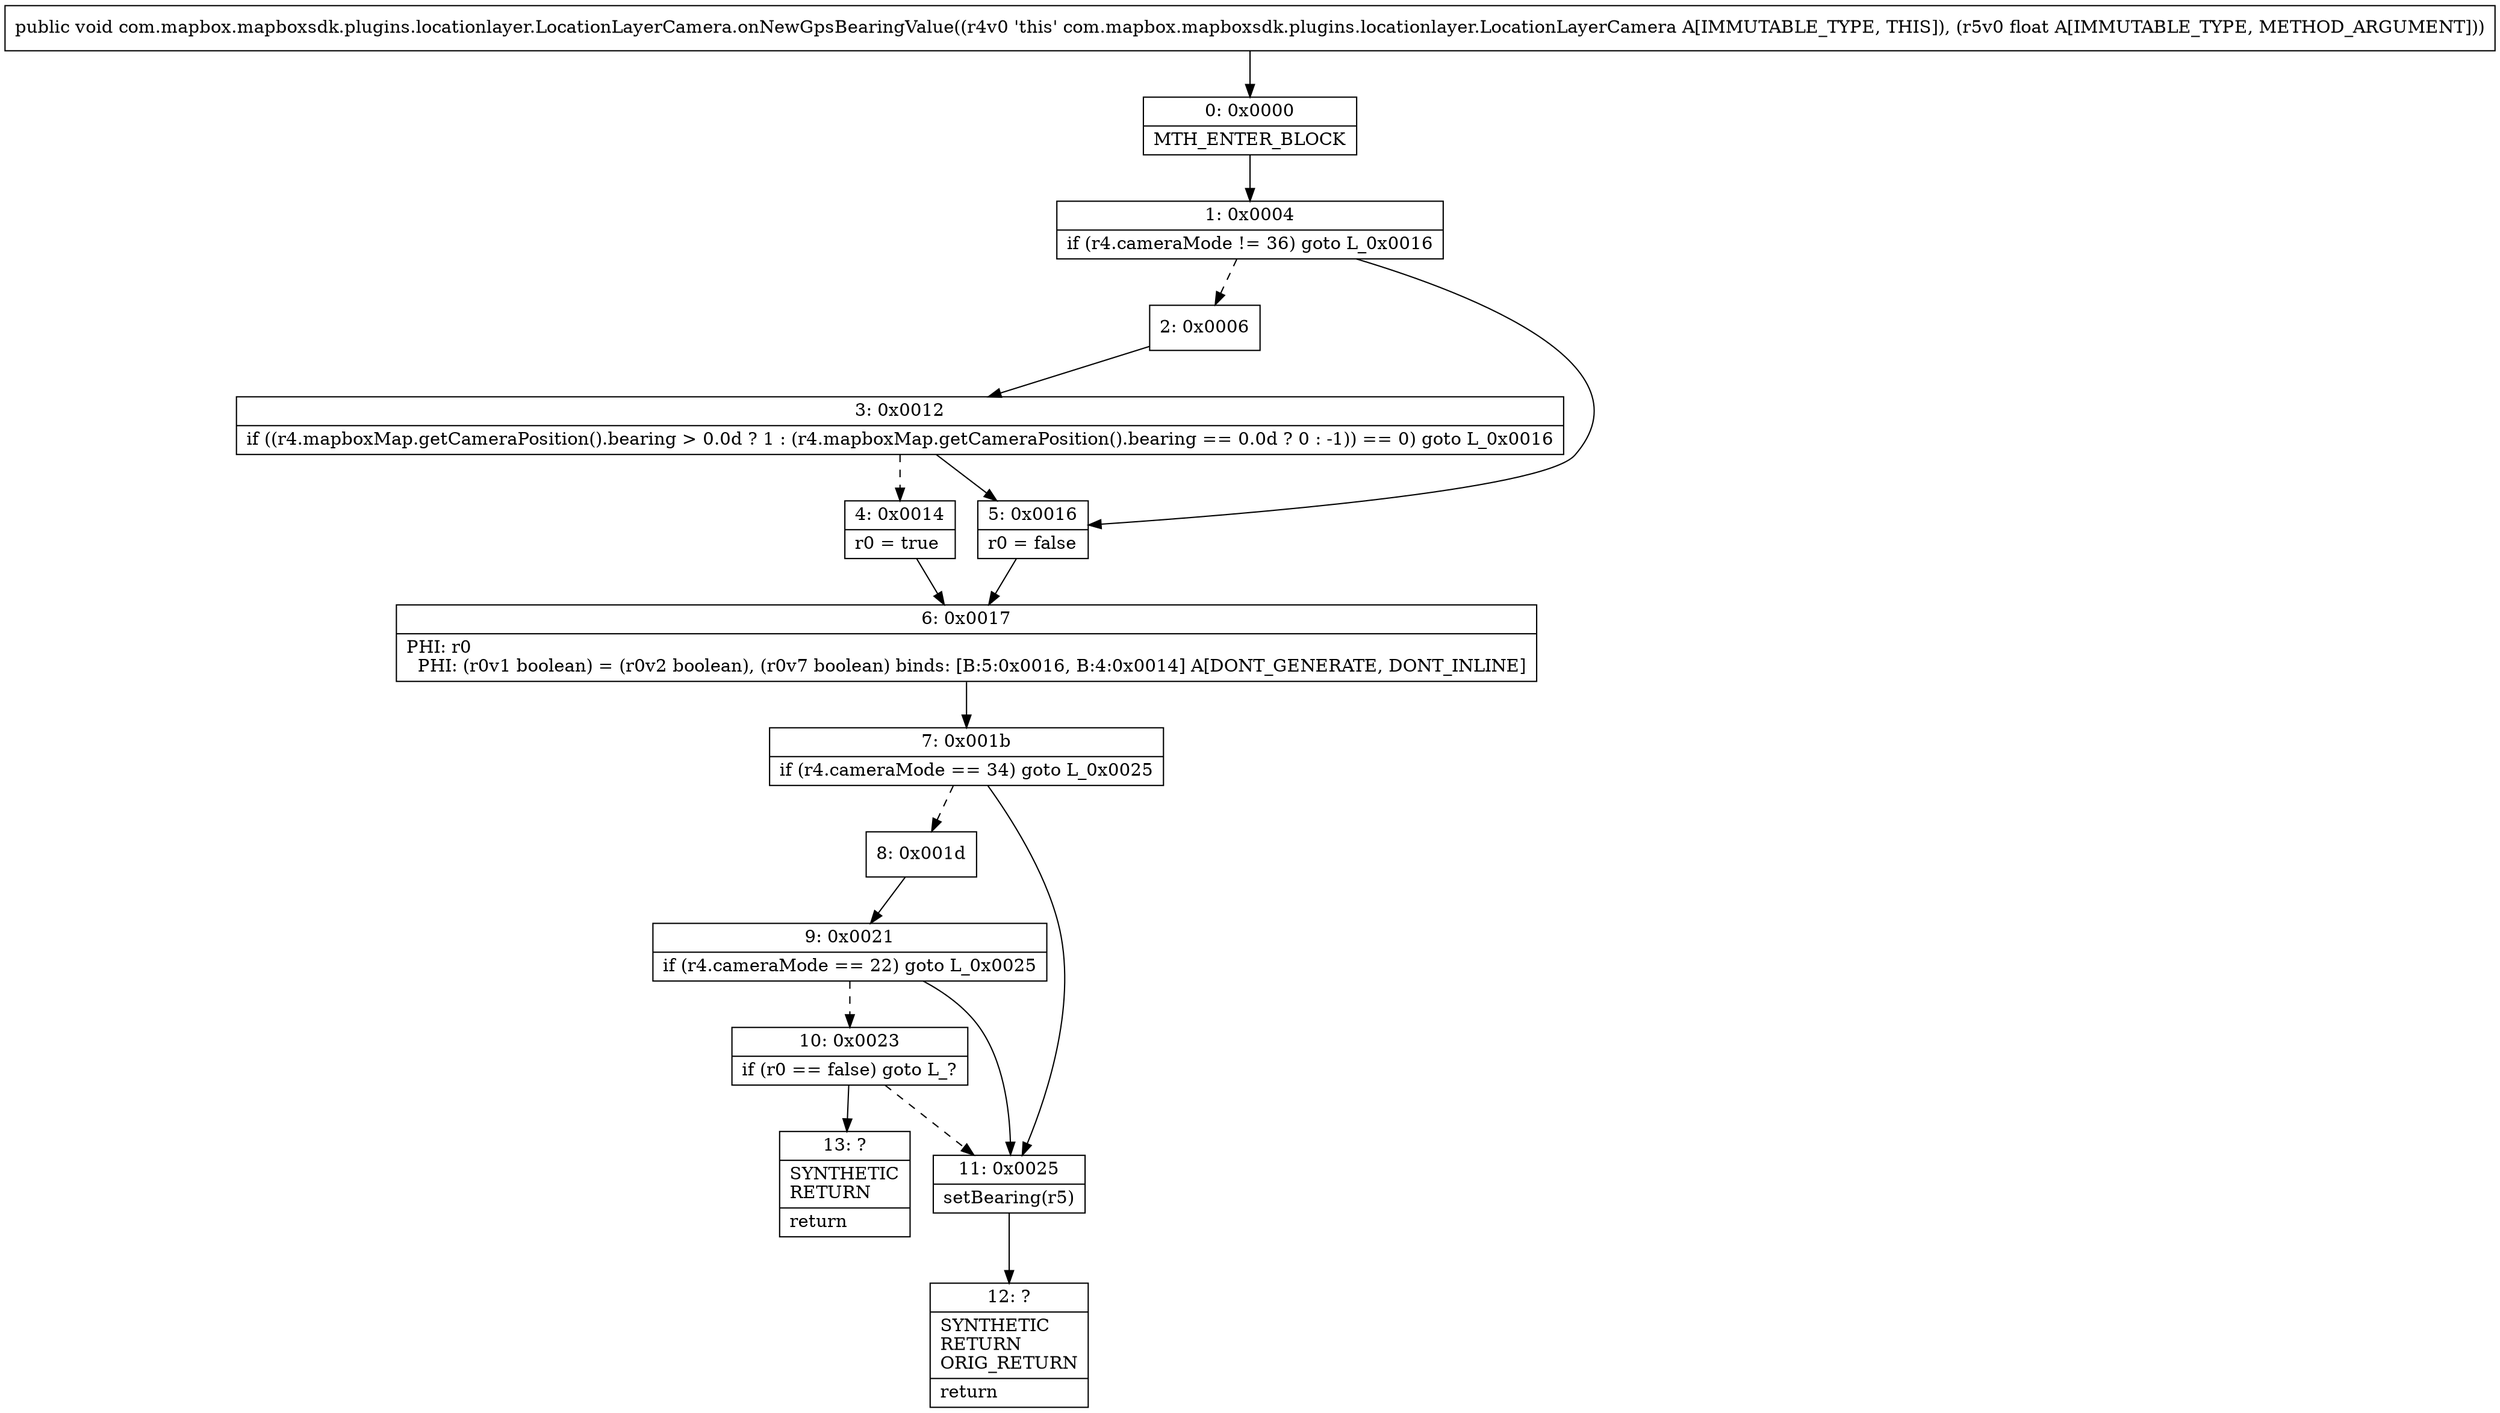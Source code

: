 digraph "CFG forcom.mapbox.mapboxsdk.plugins.locationlayer.LocationLayerCamera.onNewGpsBearingValue(F)V" {
Node_0 [shape=record,label="{0\:\ 0x0000|MTH_ENTER_BLOCK\l}"];
Node_1 [shape=record,label="{1\:\ 0x0004|if (r4.cameraMode != 36) goto L_0x0016\l}"];
Node_2 [shape=record,label="{2\:\ 0x0006}"];
Node_3 [shape=record,label="{3\:\ 0x0012|if ((r4.mapboxMap.getCameraPosition().bearing \> 0.0d ? 1 : (r4.mapboxMap.getCameraPosition().bearing == 0.0d ? 0 : \-1)) == 0) goto L_0x0016\l}"];
Node_4 [shape=record,label="{4\:\ 0x0014|r0 = true\l}"];
Node_5 [shape=record,label="{5\:\ 0x0016|r0 = false\l}"];
Node_6 [shape=record,label="{6\:\ 0x0017|PHI: r0 \l  PHI: (r0v1 boolean) = (r0v2 boolean), (r0v7 boolean) binds: [B:5:0x0016, B:4:0x0014] A[DONT_GENERATE, DONT_INLINE]\l}"];
Node_7 [shape=record,label="{7\:\ 0x001b|if (r4.cameraMode == 34) goto L_0x0025\l}"];
Node_8 [shape=record,label="{8\:\ 0x001d}"];
Node_9 [shape=record,label="{9\:\ 0x0021|if (r4.cameraMode == 22) goto L_0x0025\l}"];
Node_10 [shape=record,label="{10\:\ 0x0023|if (r0 == false) goto L_?\l}"];
Node_11 [shape=record,label="{11\:\ 0x0025|setBearing(r5)\l}"];
Node_12 [shape=record,label="{12\:\ ?|SYNTHETIC\lRETURN\lORIG_RETURN\l|return\l}"];
Node_13 [shape=record,label="{13\:\ ?|SYNTHETIC\lRETURN\l|return\l}"];
MethodNode[shape=record,label="{public void com.mapbox.mapboxsdk.plugins.locationlayer.LocationLayerCamera.onNewGpsBearingValue((r4v0 'this' com.mapbox.mapboxsdk.plugins.locationlayer.LocationLayerCamera A[IMMUTABLE_TYPE, THIS]), (r5v0 float A[IMMUTABLE_TYPE, METHOD_ARGUMENT])) }"];
MethodNode -> Node_0;
Node_0 -> Node_1;
Node_1 -> Node_2[style=dashed];
Node_1 -> Node_5;
Node_2 -> Node_3;
Node_3 -> Node_4[style=dashed];
Node_3 -> Node_5;
Node_4 -> Node_6;
Node_5 -> Node_6;
Node_6 -> Node_7;
Node_7 -> Node_8[style=dashed];
Node_7 -> Node_11;
Node_8 -> Node_9;
Node_9 -> Node_10[style=dashed];
Node_9 -> Node_11;
Node_10 -> Node_11[style=dashed];
Node_10 -> Node_13;
Node_11 -> Node_12;
}

